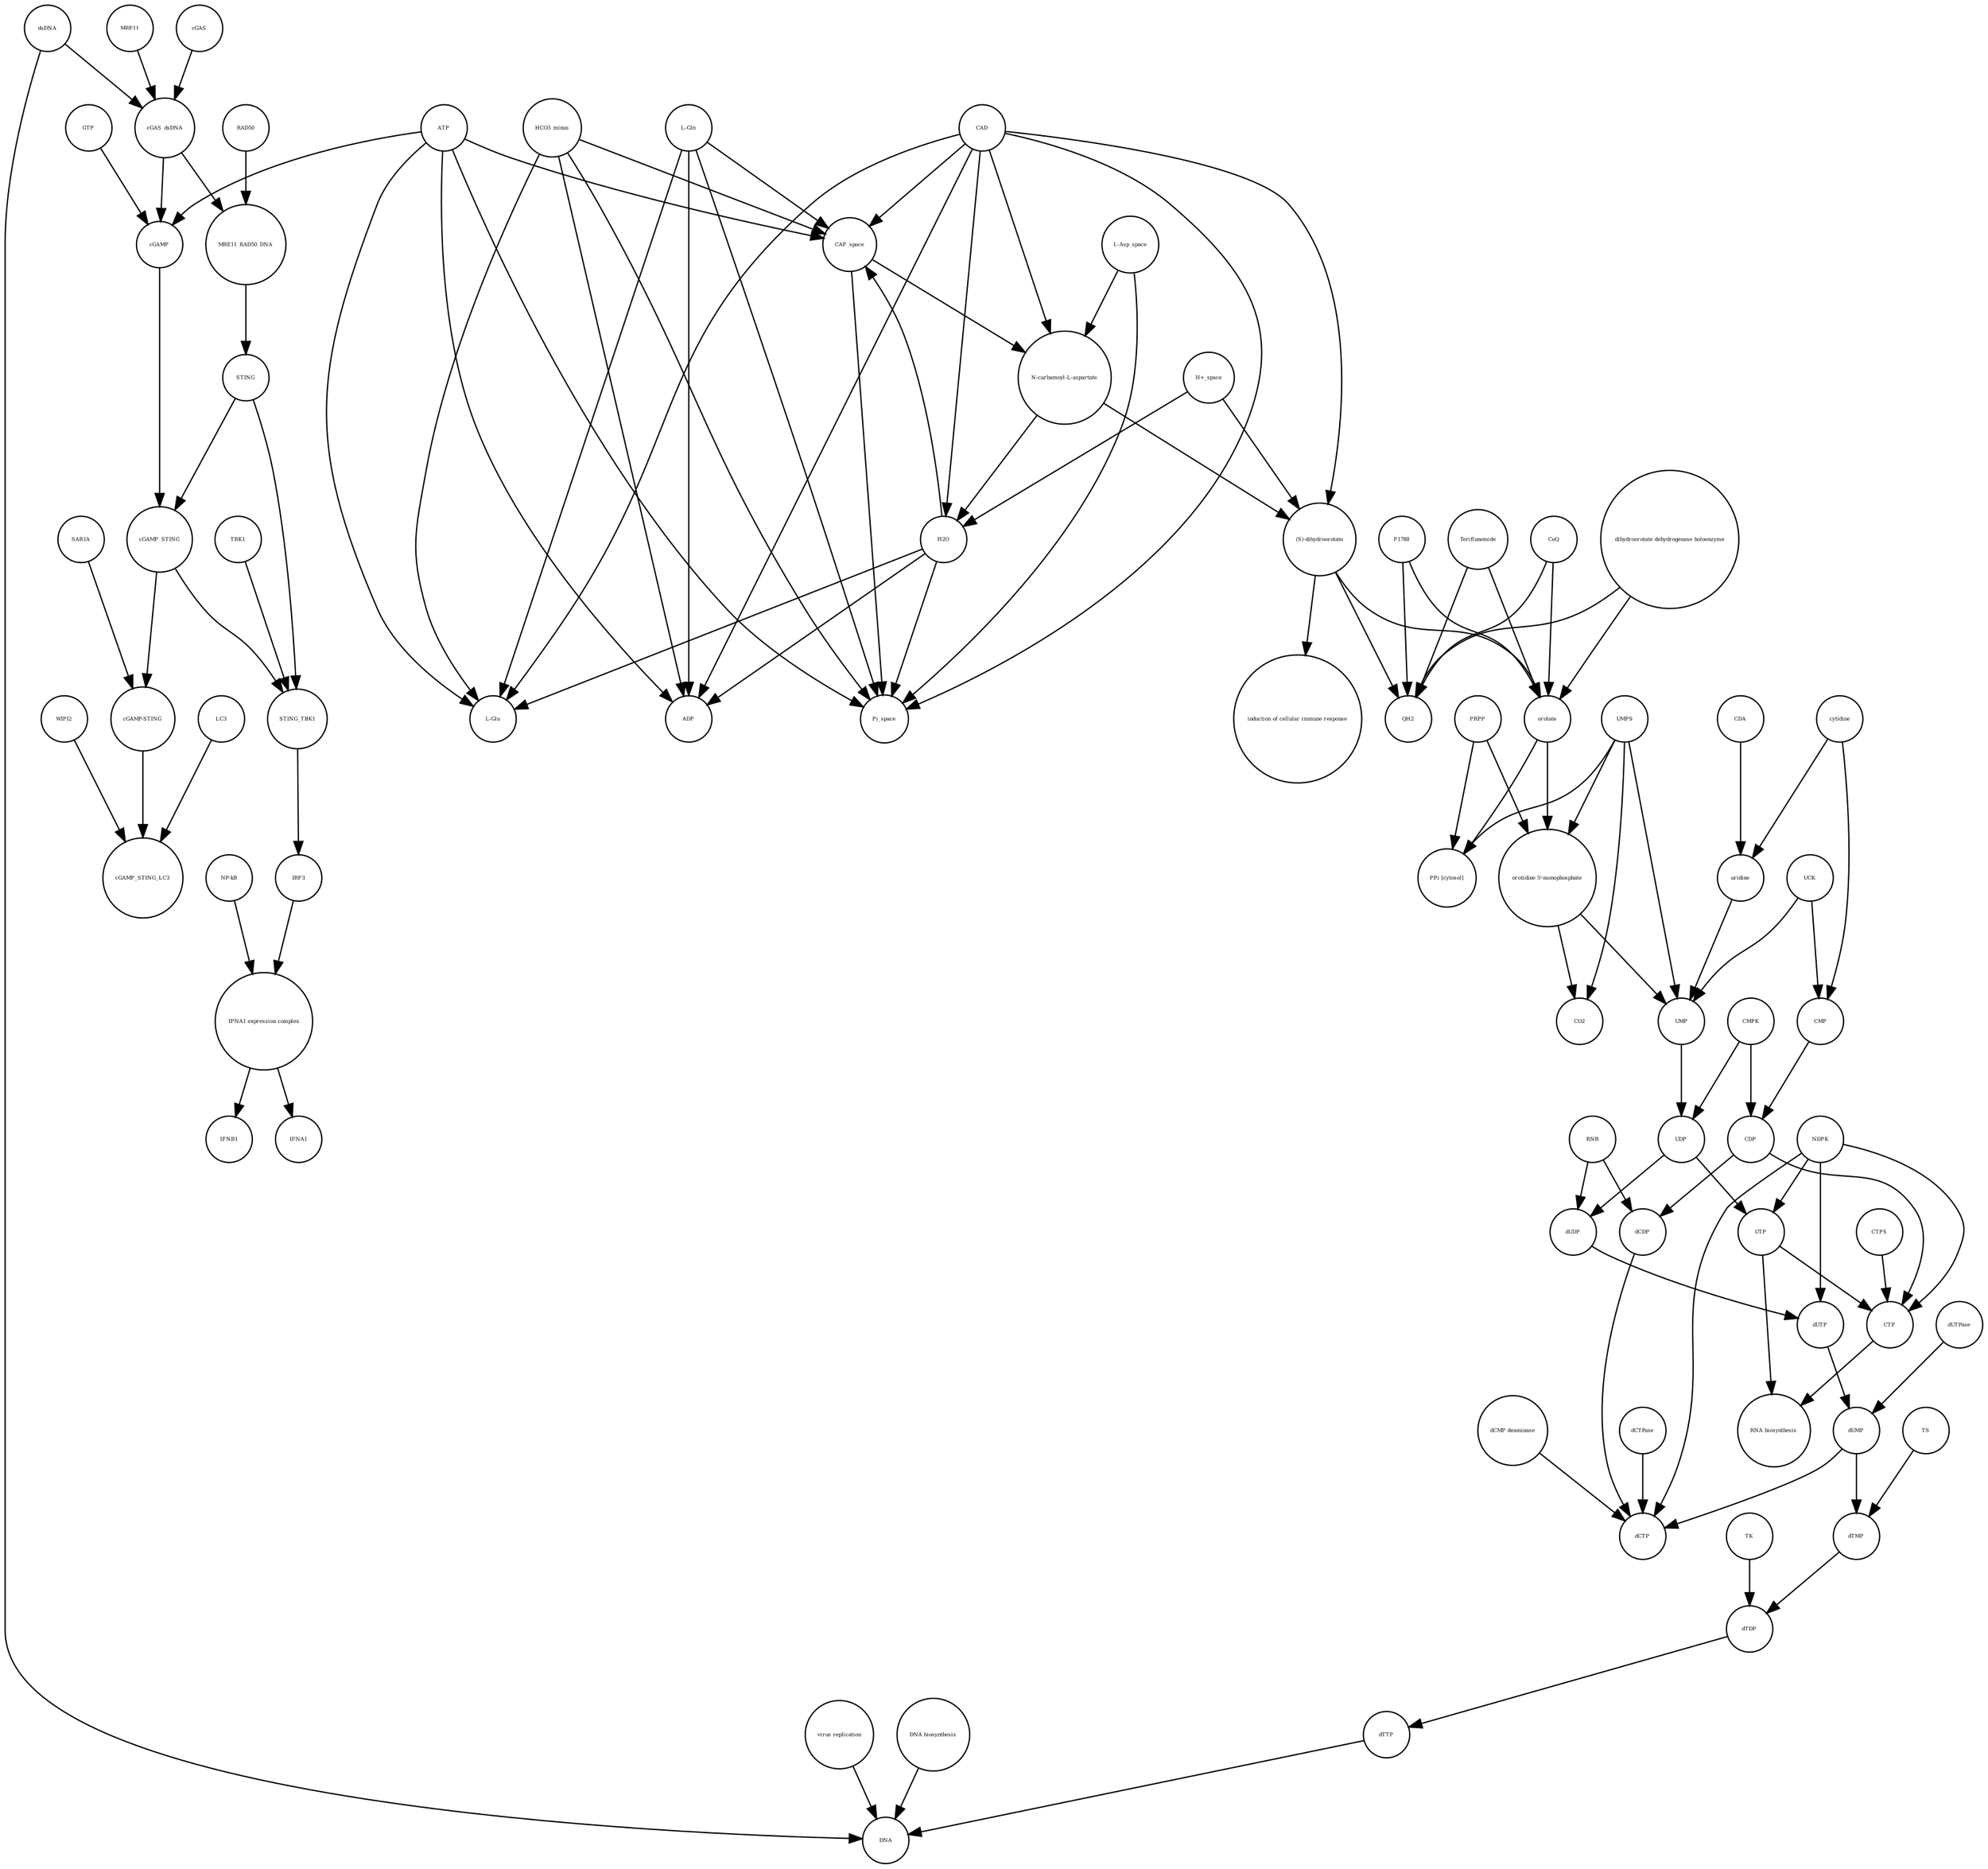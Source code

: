 strict digraph  {
UTP [annotation="", bipartite=0, cls="simple chemical", fontsize=4, label=UTP, shape=circle];
"RNA biosynthesis" [annotation="urn_miriam_obo.go_GO%3A0032774", bipartite=0, cls=phenotype, fontsize=4, label="RNA biosynthesis", shape=circle];
CTP [annotation="", bipartite=0, cls="simple chemical", fontsize=4, label=CTP, shape=circle];
"(S)-dihydroorotate" [annotation="", bipartite=0, cls="simple chemical", fontsize=4, label="(S)-dihydroorotate", shape=circle];
"induction of cellular immune response" [annotation="", bipartite=0, cls=phenotype, fontsize=4, label="induction of cellular immune response", shape=circle];
"dihydroorotate dehydrogenase holoenzyme" [annotation="", bipartite=0, cls="simple chemical", fontsize=4, label="dihydroorotate dehydrogenase holoenzyme", shape=circle];
dUTP [annotation="", bipartite=0, cls="simple chemical", fontsize=4, label=dUTP, shape=circle];
HCO3_minus [annotation="", bipartite=0, cls="simple chemical", fontsize=4, label=HCO3_minus, shape=circle];
P1788 [annotation="", bipartite=0, cls="simple chemical", fontsize=4, label=P1788, shape=circle];
dCDP [annotation="", bipartite=0, cls="simple chemical", fontsize=4, label=dCDP, shape=circle];
CMP [annotation="", bipartite=0, cls="simple chemical", fontsize=4, label=CMP, shape=circle];
IRF3 [annotation="", bipartite=0, cls="macromolecule multimer", fontsize=4, label=IRF3, shape=circle];
CAD [annotation="", bipartite=0, cls=macromolecule, fontsize=4, label=CAD, shape=circle];
CO2 [annotation="", bipartite=0, cls="simple chemical", fontsize=4, label=CO2, shape=circle];
QH2 [annotation="", bipartite=0, cls="simple chemical", fontsize=4, label=QH2, shape=circle];
CDP [annotation="", bipartite=0, cls="simple chemical", fontsize=4, label=CDP, shape=circle];
dCTPase [annotation="", bipartite=0, cls=macromolecule, fontsize=4, label=dCTPase, shape=circle];
cGAS_dsDNA [annotation="", bipartite=0, cls=complex, fontsize=4, label=cGAS_dsDNA, shape=circle];
UMP [annotation="", bipartite=0, cls="simple chemical", fontsize=4, label=UMP, shape=circle];
"virus replication" [annotation="", bipartite=0, cls=phenotype, fontsize=4, label="virus replication", shape=circle];
"NF-kB" [annotation="", bipartite=0, cls=complex, fontsize=4, label="NF-kB", shape=circle];
UCK [annotation="", bipartite=0, cls=macromolecule, fontsize=4, label=UCK, shape=circle];
CMPK [annotation="", bipartite=0, cls=macromolecule, fontsize=4, label=CMPK, shape=circle];
"dCMP deaminase" [annotation="", bipartite=0, cls=macromolecule, fontsize=4, label="dCMP deaminase", shape=circle];
cytidine [annotation="", bipartite=0, cls="simple chemical", fontsize=4, label=cytidine, shape=circle];
dTTP [annotation="", bipartite=0, cls="simple chemical", fontsize=4, label=dTTP, shape=circle];
IFNA1 [annotation="", bipartite=0, cls="nucleic acid feature", fontsize=4, label=IFNA1, shape=circle];
GTP [annotation="", bipartite=0, cls="simple chemical", fontsize=4, label=GTP, shape=circle];
"H+_space" [annotation="", bipartite=0, cls="simple chemical", fontsize=4, label="H+_space", shape=circle];
"orotidine 5'-monophosphate" [annotation="", bipartite=0, cls="simple chemical", fontsize=4, label="orotidine 5'-monophosphate", shape=circle];
"PPi [cytosol]" [annotation="", bipartite=0, cls="simple chemical", fontsize=4, label="PPi [cytosol]", shape=circle];
"DNA biosynthesis" [annotation="urn_miriam_obo.go_GO%3A0071897", bipartite=0, cls=phenotype, fontsize=4, label="DNA biosynthesis", shape=circle];
uridine [annotation="", bipartite=0, cls="simple chemical", fontsize=4, label=uridine, shape=circle];
SAR1A [annotation="", bipartite=0, cls=macromolecule, fontsize=4, label=SAR1A, shape=circle];
PRPP [annotation="", bipartite=0, cls="simple chemical", fontsize=4, label=PRPP, shape=circle];
"L-Glu" [annotation="", bipartite=0, cls="simple chemical", fontsize=4, label="L-Glu", shape=circle];
"L-Gln" [annotation="", bipartite=0, cls="simple chemical", fontsize=4, label="L-Gln", shape=circle];
ATP [annotation="", bipartite=0, cls="simple chemical", fontsize=4, label=ATP, shape=circle];
orotate [annotation="", bipartite=0, cls="simple chemical", fontsize=4, label=orotate, shape=circle];
H2O [annotation="", bipartite=0, cls="simple chemical", fontsize=4, label=H2O, shape=circle];
CTPS [annotation="", bipartite=0, cls=macromolecule, fontsize=4, label=CTPS, shape=circle];
DNA [annotation="", bipartite=0, cls="nucleic acid feature", fontsize=4, label=DNA, shape=circle];
STING_TBK1 [annotation="", bipartite=0, cls=complex, fontsize=4, label=STING_TBK1, shape=circle];
cGAS [annotation="", bipartite=0, cls=macromolecule, fontsize=4, label=cGAS, shape=circle];
"cGAMP-STING" [annotation="", bipartite=0, cls=complex, fontsize=4, label="cGAMP-STING", shape=circle];
Teriflunomide [annotation="", bipartite=0, cls="simple chemical", fontsize=4, label=Teriflunomide, shape=circle];
MRE11_RAD50_DNA [annotation="", bipartite=0, cls=complex, fontsize=4, label=MRE11_RAD50_DNA, shape=circle];
UDP [annotation="", bipartite=0, cls="simple chemical", fontsize=4, label=UDP, shape=circle];
cGAMP_STING [annotation="", bipartite=0, cls=complex, fontsize=4, label=cGAMP_STING, shape=circle];
"N-carbamoyl-L-aspartate" [annotation="", bipartite=0, cls="simple chemical", fontsize=4, label="N-carbamoyl-L-aspartate", shape=circle];
NDPK [annotation="", bipartite=0, cls=macromolecule, fontsize=4, label=NDPK, shape=circle];
ADP [annotation="", bipartite=0, cls="simple chemical", fontsize=4, label=ADP, shape=circle];
cGAMP [annotation="", bipartite=0, cls="simple chemical", fontsize=4, label=cGAMP, shape=circle];
RAD50 [annotation="", bipartite=0, cls="macromolecule multimer", fontsize=4, label=RAD50, shape=circle];
cGAMP_STING_LC3 [annotation="", bipartite=0, cls=complex, fontsize=4, label=cGAMP_STING_LC3, shape=circle];
dCTP [annotation="", bipartite=0, cls="simple chemical", fontsize=4, label=dCTP, shape=circle];
dUMP [annotation="", bipartite=0, cls="simple chemical", fontsize=4, label=dUMP, shape=circle];
Pi_space [annotation="", bipartite=0, cls="simple chemical", fontsize=4, label=Pi_space, shape=circle];
LC3 [annotation="", bipartite=0, cls=macromolecule, fontsize=4, label=LC3, shape=circle];
RNR [annotation="", bipartite=0, cls=macromolecule, fontsize=4, label=RNR, shape=circle];
dsDNA [annotation="", bipartite=0, cls="simple chemical", fontsize=4, label=dsDNA, shape=circle];
STING [annotation="", bipartite=0, cls="macromolecule multimer", fontsize=4, label=STING, shape=circle];
TS [annotation="", bipartite=0, cls=macromolecule, fontsize=4, label=TS, shape=circle];
dUTPase [annotation="", bipartite=0, cls=macromolecule, fontsize=4, label=dUTPase, shape=circle];
dUDP [annotation="", bipartite=0, cls="simple chemical", fontsize=4, label=dUDP, shape=circle];
"IFNA1 expression complex" [annotation="", bipartite=0, cls=complex, fontsize=4, label="IFNA1 expression complex", shape=circle];
MRE11 [annotation="", bipartite=0, cls="macromolecule multimer", fontsize=4, label=MRE11, shape=circle];
TK [annotation="", bipartite=0, cls=macromolecule, fontsize=4, label=TK, shape=circle];
WIPI2 [annotation="", bipartite=0, cls=macromolecule, fontsize=4, label=WIPI2, shape=circle];
CAP_space [annotation="", bipartite=0, cls="simple chemical", fontsize=4, label=CAP_space, shape=circle];
CDA [annotation="", bipartite=0, cls=macromolecule, fontsize=4, label=CDA, shape=circle];
dTDP [annotation="", bipartite=0, cls="simple chemical", fontsize=4, label=dTDP, shape=circle];
IFNB1 [annotation="", bipartite=0, cls="nucleic acid feature", fontsize=4, label=IFNB1, shape=circle];
"L-Asp_space" [annotation="", bipartite=0, cls="simple chemical", fontsize=4, label="L-Asp_space", shape=circle];
TBK1 [annotation="", bipartite=0, cls=macromolecule, fontsize=4, label=TBK1, shape=circle];
dTMP [annotation="", bipartite=0, cls="simple chemical", fontsize=4, label=dTMP, shape=circle];
UMPS [annotation="", bipartite=0, cls="macromolecule multimer", fontsize=4, label=UMPS, shape=circle];
CoQ [annotation="", bipartite=0, cls="simple chemical", fontsize=4, label=CoQ, shape=circle];
UTP -> "RNA biosynthesis"  [annotation="", interaction_type="necessary stimulation"];
UTP -> CTP  [annotation="", interaction_type=production];
CTP -> "RNA biosynthesis"  [annotation="", interaction_type="necessary stimulation"];
"(S)-dihydroorotate" -> "induction of cellular immune response"  [annotation="", interaction_type="necessary stimulation"];
"(S)-dihydroorotate" -> orotate  [annotation="", interaction_type=production];
"(S)-dihydroorotate" -> QH2  [annotation="", interaction_type=production];
"dihydroorotate dehydrogenase holoenzyme" -> orotate  [annotation=urn_miriam_reactome_REACT_1698, interaction_type=catalysis];
"dihydroorotate dehydrogenase holoenzyme" -> QH2  [annotation=urn_miriam_reactome_REACT_1698, interaction_type=catalysis];
dUTP -> dUMP  [annotation="", interaction_type=production];
HCO3_minus -> ADP  [annotation="", interaction_type=production];
HCO3_minus -> "L-Glu"  [annotation="", interaction_type=production];
HCO3_minus -> CAP_space  [annotation="", interaction_type=production];
HCO3_minus -> Pi_space  [annotation="", interaction_type=production];
P1788 -> orotate  [annotation=urn_miriam_reactome_REACT_1698, interaction_type=inhibition];
P1788 -> QH2  [annotation=urn_miriam_reactome_REACT_1698, interaction_type=inhibition];
dCDP -> dCTP  [annotation="", interaction_type=production];
CMP -> CDP  [annotation="", interaction_type=production];
IRF3 -> "IFNA1 expression complex"  [annotation="", interaction_type=production];
CAD -> Pi_space  [annotation=urn_miriam_reactome_REACT_1698, interaction_type=catalysis];
CAD -> CAP_space  [annotation=urn_miriam_reactome_REACT_1698, interaction_type=catalysis];
CAD -> ADP  [annotation=urn_miriam_reactome_REACT_1698, interaction_type=catalysis];
CAD -> "L-Glu"  [annotation=urn_miriam_reactome_REACT_1698, interaction_type=catalysis];
CAD -> H2O  [annotation=urn_miriam_reactome_REACT_1698, interaction_type=catalysis];
CAD -> "(S)-dihydroorotate"  [annotation=urn_miriam_reactome_REACT_1698, interaction_type=catalysis];
CAD -> "N-carbamoyl-L-aspartate"  [annotation=urn_miriam_reactome_REACT_1698, interaction_type=catalysis];
CDP -> CTP  [annotation="", interaction_type=production];
CDP -> dCDP  [annotation="", interaction_type=production];
dCTPase -> dCTP  [annotation="", interaction_type=catalysis];
cGAS_dsDNA -> MRE11_RAD50_DNA  [annotation="", interaction_type=production];
cGAS_dsDNA -> cGAMP  [annotation="", interaction_type=catalysis];
UMP -> UDP  [annotation="", interaction_type=production];
"virus replication" -> DNA  [annotation="", interaction_type=inhibition];
"NF-kB" -> "IFNA1 expression complex"  [annotation="", interaction_type=production];
UCK -> UMP  [annotation="", interaction_type=catalysis];
UCK -> CMP  [annotation="", interaction_type=catalysis];
CMPK -> UDP  [annotation="", interaction_type=catalysis];
CMPK -> CDP  [annotation="", interaction_type=catalysis];
"dCMP deaminase" -> dCTP  [annotation="", interaction_type=catalysis];
cytidine -> uridine  [annotation="", interaction_type=production];
cytidine -> CMP  [annotation="", interaction_type=production];
dTTP -> DNA  [annotation="", interaction_type=production];
GTP -> cGAMP  [annotation="", interaction_type=production];
"H+_space" -> H2O  [annotation="", interaction_type=production];
"H+_space" -> "(S)-dihydroorotate"  [annotation="", interaction_type=production];
"orotidine 5'-monophosphate" -> CO2  [annotation="", interaction_type=production];
"orotidine 5'-monophosphate" -> UMP  [annotation="", interaction_type=production];
"DNA biosynthesis" -> DNA  [annotation="", interaction_type=catalysis];
uridine -> UMP  [annotation="", interaction_type=production];
SAR1A -> "cGAMP-STING"  [annotation="", interaction_type=catalysis];
PRPP -> "orotidine 5'-monophosphate"  [annotation="", interaction_type=production];
PRPP -> "PPi [cytosol]"  [annotation="", interaction_type=production];
"L-Gln" -> ADP  [annotation="", interaction_type=production];
"L-Gln" -> "L-Glu"  [annotation="", interaction_type=production];
"L-Gln" -> CAP_space  [annotation="", interaction_type=production];
"L-Gln" -> Pi_space  [annotation="", interaction_type=production];
ATP -> Pi_space  [annotation="", interaction_type=production];
ATP -> CAP_space  [annotation="", interaction_type=production];
ATP -> ADP  [annotation="", interaction_type=production];
ATP -> "L-Glu"  [annotation="", interaction_type=production];
ATP -> cGAMP  [annotation="", interaction_type=production];
orotate -> "orotidine 5'-monophosphate"  [annotation="", interaction_type=production];
orotate -> "PPi [cytosol]"  [annotation="", interaction_type=production];
H2O -> ADP  [annotation="", interaction_type=production];
H2O -> "L-Glu"  [annotation="", interaction_type=production];
H2O -> CAP_space  [annotation="", interaction_type=production];
H2O -> Pi_space  [annotation="", interaction_type=production];
CTPS -> CTP  [annotation="", interaction_type=catalysis];
STING_TBK1 -> IRF3  [annotation="", interaction_type=catalysis];
cGAS -> cGAS_dsDNA  [annotation="", interaction_type=production];
"cGAMP-STING" -> cGAMP_STING_LC3  [annotation="", interaction_type=production];
Teriflunomide -> orotate  [annotation=urn_miriam_reactome_REACT_1698, interaction_type=inhibition];
Teriflunomide -> QH2  [annotation=urn_miriam_reactome_REACT_1698, interaction_type=inhibition];
MRE11_RAD50_DNA -> STING  [annotation="", interaction_type=catalysis];
UDP -> UTP  [annotation="", interaction_type=production];
UDP -> dUDP  [annotation="", interaction_type=production];
cGAMP_STING -> "cGAMP-STING"  [annotation="", interaction_type=production];
cGAMP_STING -> STING_TBK1  [annotation="", interaction_type=production];
"N-carbamoyl-L-aspartate" -> H2O  [annotation="", interaction_type=production];
"N-carbamoyl-L-aspartate" -> "(S)-dihydroorotate"  [annotation="", interaction_type=production];
NDPK -> UTP  [annotation="", interaction_type=catalysis];
NDPK -> CTP  [annotation="", interaction_type=catalysis];
NDPK -> dCTP  [annotation="", interaction_type=catalysis];
NDPK -> dUTP  [annotation="", interaction_type=catalysis];
cGAMP -> cGAMP_STING  [annotation="", interaction_type=production];
RAD50 -> MRE11_RAD50_DNA  [annotation="", interaction_type=production];
dUMP -> dCTP  [annotation="", interaction_type=production];
dUMP -> dTMP  [annotation="", interaction_type=production];
LC3 -> cGAMP_STING_LC3  [annotation="", interaction_type=production];
RNR -> dCDP  [annotation="", interaction_type=catalysis];
RNR -> dUDP  [annotation="", interaction_type=catalysis];
dsDNA -> cGAS_dsDNA  [annotation="", interaction_type=production];
dsDNA -> DNA  [annotation="", interaction_type=production];
STING -> STING_TBK1  [annotation="", interaction_type=production];
STING -> cGAMP_STING  [annotation="", interaction_type=production];
TS -> dTMP  [annotation="", interaction_type=catalysis];
dUTPase -> dUMP  [annotation="", interaction_type=catalysis];
dUDP -> dUTP  [annotation="", interaction_type=production];
"IFNA1 expression complex" -> IFNB1  [annotation="", interaction_type=stimulation];
"IFNA1 expression complex" -> IFNA1  [annotation="", interaction_type=stimulation];
MRE11 -> cGAS_dsDNA  [annotation="", interaction_type=production];
TK -> dTDP  [annotation="", interaction_type=catalysis];
WIPI2 -> cGAMP_STING_LC3  [annotation="", interaction_type=catalysis];
CAP_space -> Pi_space  [annotation="", interaction_type=production];
CAP_space -> "N-carbamoyl-L-aspartate"  [annotation="", interaction_type=production];
CDA -> uridine  [annotation="", interaction_type=catalysis];
dTDP -> dTTP  [annotation="", interaction_type=production];
"L-Asp_space" -> Pi_space  [annotation="", interaction_type=production];
"L-Asp_space" -> "N-carbamoyl-L-aspartate"  [annotation="", interaction_type=production];
TBK1 -> STING_TBK1  [annotation="", interaction_type=production];
dTMP -> dTDP  [annotation="", interaction_type=production];
UMPS -> CO2  [annotation=urn_miriam_reactome_REACT_1698, interaction_type=catalysis];
UMPS -> UMP  [annotation=urn_miriam_reactome_REACT_1698, interaction_type=catalysis];
UMPS -> "orotidine 5'-monophosphate"  [annotation=urn_miriam_reactome_REACT_1698, interaction_type=catalysis];
UMPS -> "PPi [cytosol]"  [annotation=urn_miriam_reactome_REACT_1698, interaction_type=catalysis];
CoQ -> orotate  [annotation="", interaction_type=production];
CoQ -> QH2  [annotation="", interaction_type=production];
}
